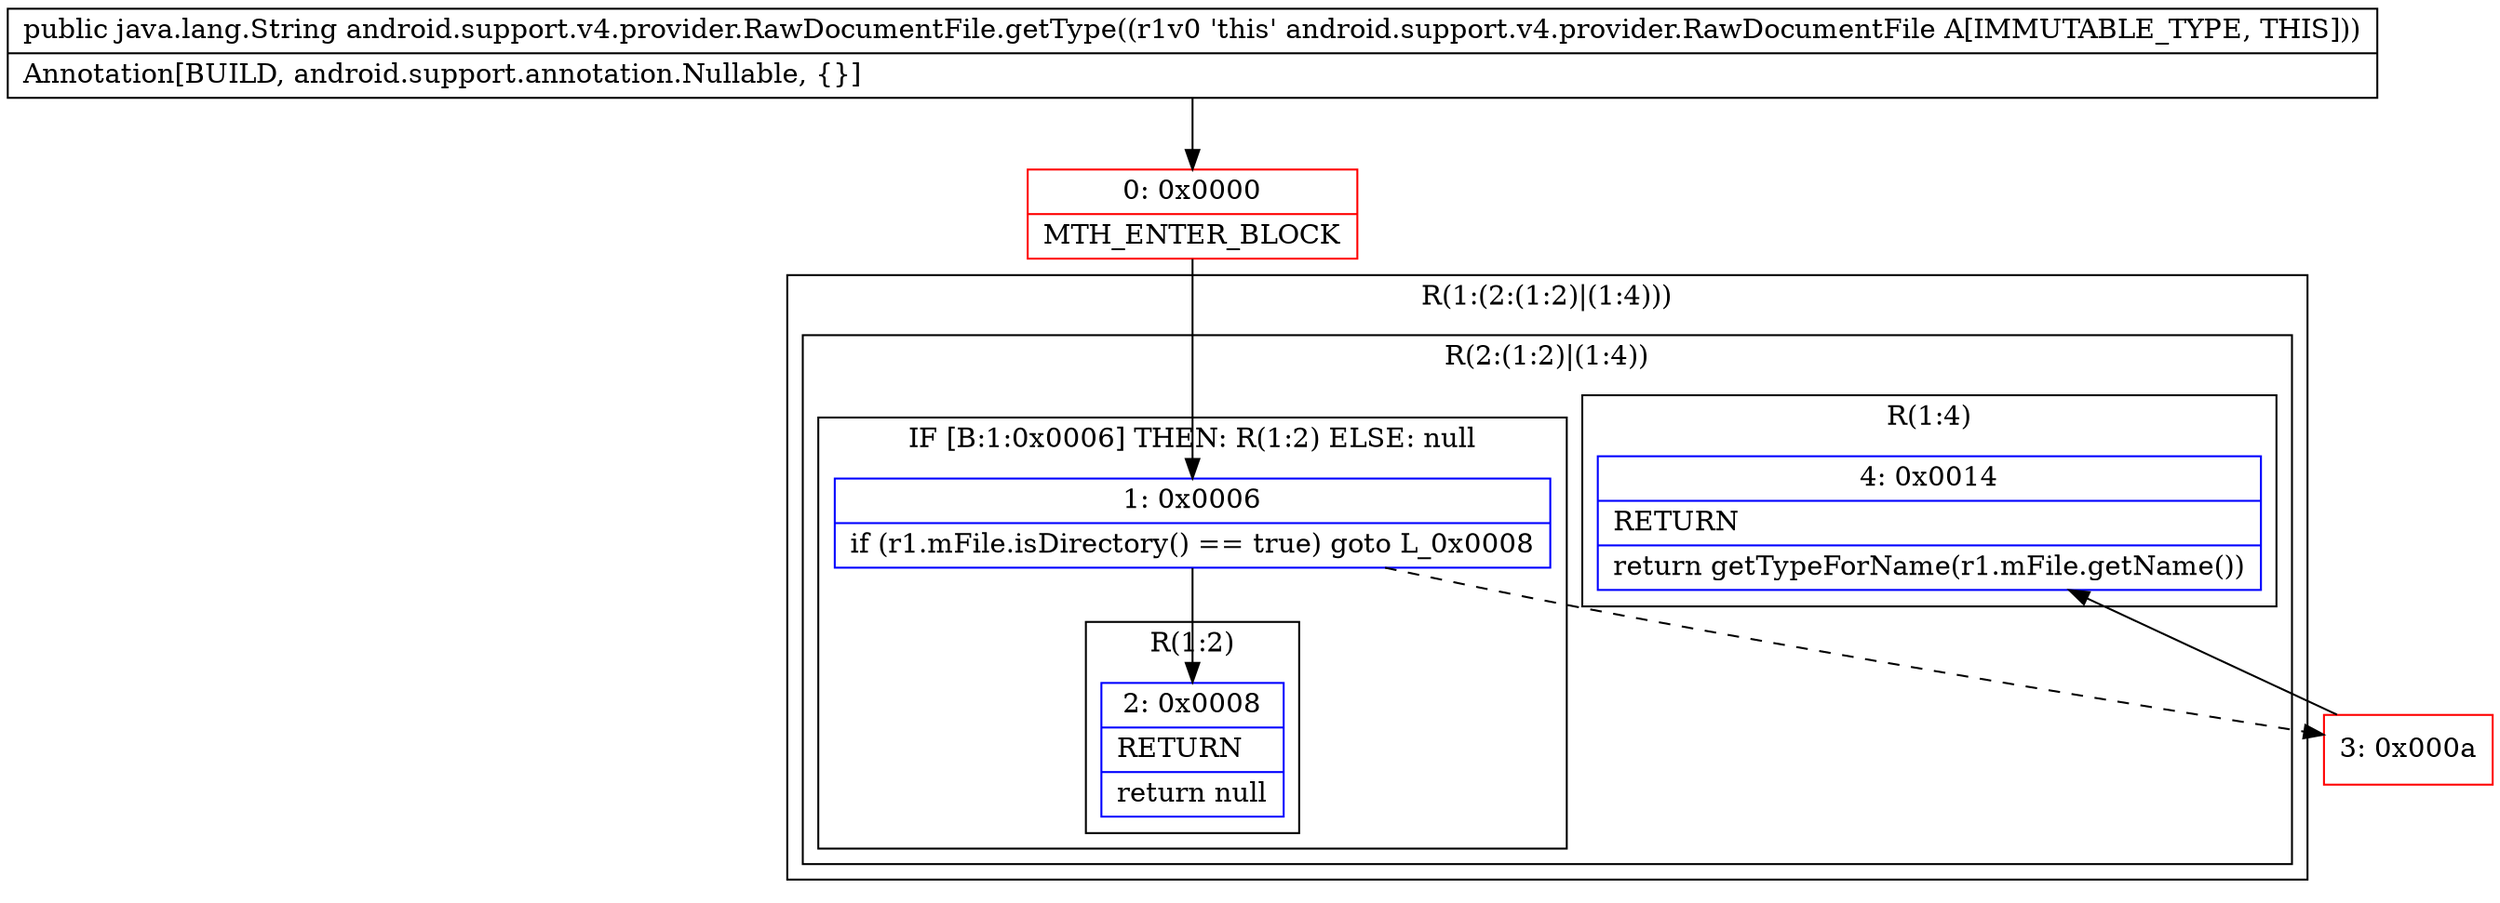digraph "CFG forandroid.support.v4.provider.RawDocumentFile.getType()Ljava\/lang\/String;" {
subgraph cluster_Region_45360457 {
label = "R(1:(2:(1:2)|(1:4)))";
node [shape=record,color=blue];
subgraph cluster_Region_352942911 {
label = "R(2:(1:2)|(1:4))";
node [shape=record,color=blue];
subgraph cluster_IfRegion_645981987 {
label = "IF [B:1:0x0006] THEN: R(1:2) ELSE: null";
node [shape=record,color=blue];
Node_1 [shape=record,label="{1\:\ 0x0006|if (r1.mFile.isDirectory() == true) goto L_0x0008\l}"];
subgraph cluster_Region_1228184869 {
label = "R(1:2)";
node [shape=record,color=blue];
Node_2 [shape=record,label="{2\:\ 0x0008|RETURN\l|return null\l}"];
}
}
subgraph cluster_Region_1779001127 {
label = "R(1:4)";
node [shape=record,color=blue];
Node_4 [shape=record,label="{4\:\ 0x0014|RETURN\l|return getTypeForName(r1.mFile.getName())\l}"];
}
}
}
Node_0 [shape=record,color=red,label="{0\:\ 0x0000|MTH_ENTER_BLOCK\l}"];
Node_3 [shape=record,color=red,label="{3\:\ 0x000a}"];
MethodNode[shape=record,label="{public java.lang.String android.support.v4.provider.RawDocumentFile.getType((r1v0 'this' android.support.v4.provider.RawDocumentFile A[IMMUTABLE_TYPE, THIS]))  | Annotation[BUILD, android.support.annotation.Nullable, \{\}]\l}"];
MethodNode -> Node_0;
Node_1 -> Node_2;
Node_1 -> Node_3[style=dashed];
Node_0 -> Node_1;
Node_3 -> Node_4;
}

